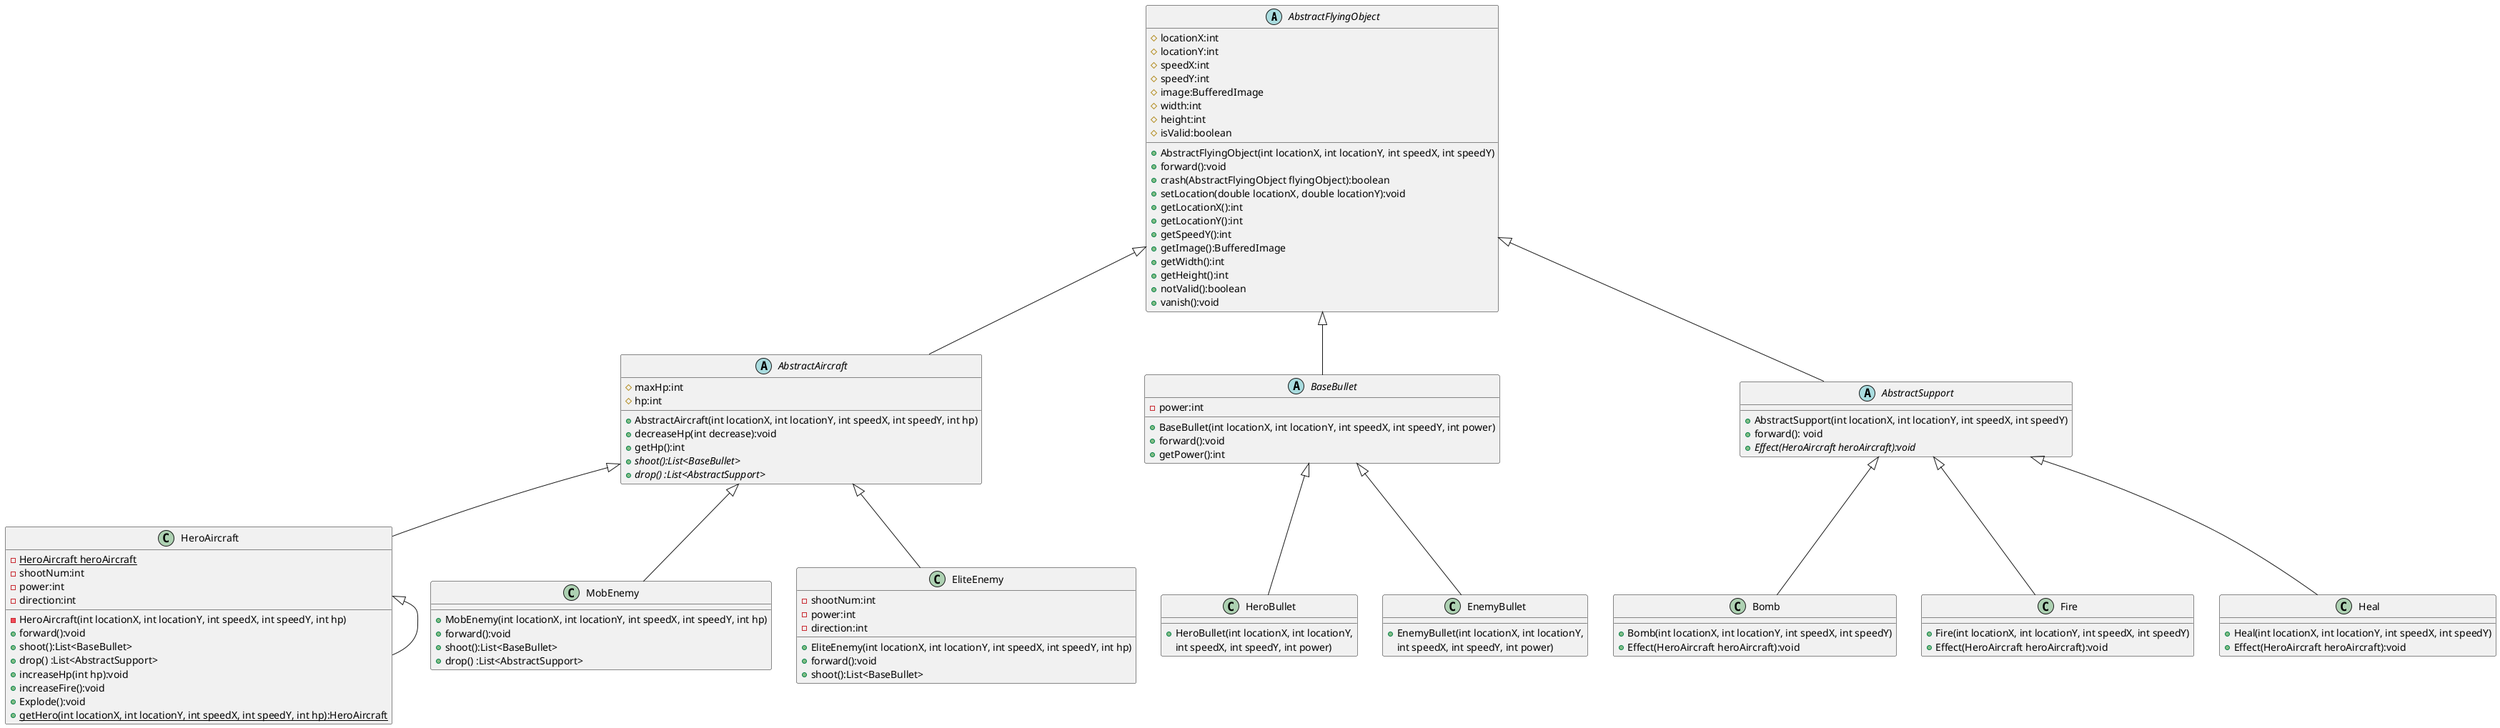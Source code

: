@startuml
'https://plantuml.com/class-diagram

abstract class AbstractFlyingObject
{
    # locationX:int
    # locationY:int
    # speedX:int
    # speedY:int
    # image:BufferedImage
    # width:int
    # height:int
    # isValid:boolean

    + AbstractFlyingObject(int locationX, int locationY, int speedX, int speedY)
    + forward():void
    + crash(AbstractFlyingObject flyingObject):boolean
    + setLocation(double locationX, double locationY):void
    + getLocationX():int
    + getLocationY():int
    + getSpeedY():int
    + getImage():BufferedImage
    + getWidth():int
    + getHeight():int
    + notValid():boolean
    + vanish():void
}
abstract class AbstractAircraft
{
	# maxHp:int
    # hp:int
    + AbstractAircraft(int locationX, int locationY, int speedX, int speedY, int hp)
    + decreaseHp(int decrease):void
    + getHp():int
    + {abstract} shoot():List<BaseBullet>
    + {abstract} drop() :List<AbstractSupport>
 }


class HeroAircraft {
    - {static}HeroAircraft heroAircraft
    - shootNum:int
    - power:int
    - direction:int
    - HeroAircraft(int locationX, int locationY, int speedX, int speedY, int hp)
    + forward():void
    + shoot():List<BaseBullet>
    + drop() :List<AbstractSupport>
    + increaseHp(int hp):void
    + increaseFire():void
    + Explode():void
    + {static}getHero(int locationX, int locationY, int speedX, int speedY, int hp):HeroAircraft
}
HeroAircraft <|-- HeroAircraft
AbstractAircraft <|-- HeroAircraft

class MobEnemy {
    + MobEnemy(int locationX, int locationY, int speedX, int speedY, int hp)
    + forward():void
    + shoot():List<BaseBullet>
    + drop() :List<AbstractSupport>
}
AbstractAircraft <|-- MobEnemy

class EliteEnemy {
    - shootNum:int
    - power:int
    - direction:int
    + EliteEnemy(int locationX, int locationY, int speedX, int speedY, int hp)
    + forward():void
    + shoot():List<BaseBullet>
}
AbstractAircraft <|-- EliteEnemy

abstract class BaseBullet
{
    - power:int
    + BaseBullet(int locationX, int locationY, int speedX, int speedY, int power)
    + forward():void
	+ getPower():int
}

class HeroBullet {
    + HeroBullet(int locationX, int locationY,
     int speedX, int speedY, int power)
}

class EnemyBullet {
    + EnemyBullet(int locationX, int locationY,
     int speedX, int speedY, int power)
}

BaseBullet <|-- HeroBullet
BaseBullet <|-- EnemyBullet

AbstractFlyingObject <|-- AbstractAircraft
AbstractFlyingObject <|-- BaseBullet

abstract AbstractSupport {
    + AbstractSupport(int locationX, int locationY, int speedX, int speedY)
    + forward(): void
    + {abstract} Effect(HeroAircraft heroAircraft):void
}

class Bomb {
    +Bomb(int locationX, int locationY, int speedX, int speedY)
    +Effect(HeroAircraft heroAircraft):void
}

class Fire {
    +Fire(int locationX, int locationY, int speedX, int speedY)
    +Effect(HeroAircraft heroAircraft):void
}

class Heal {
    +Heal(int locationX, int locationY, int speedX, int speedY)
    +Effect(HeroAircraft heroAircraft):void
}

AbstractSupport <|-- Bomb
AbstractSupport <|-- Fire
AbstractSupport <|-- Heal
AbstractFlyingObject <|-- AbstractSupport


@enduml